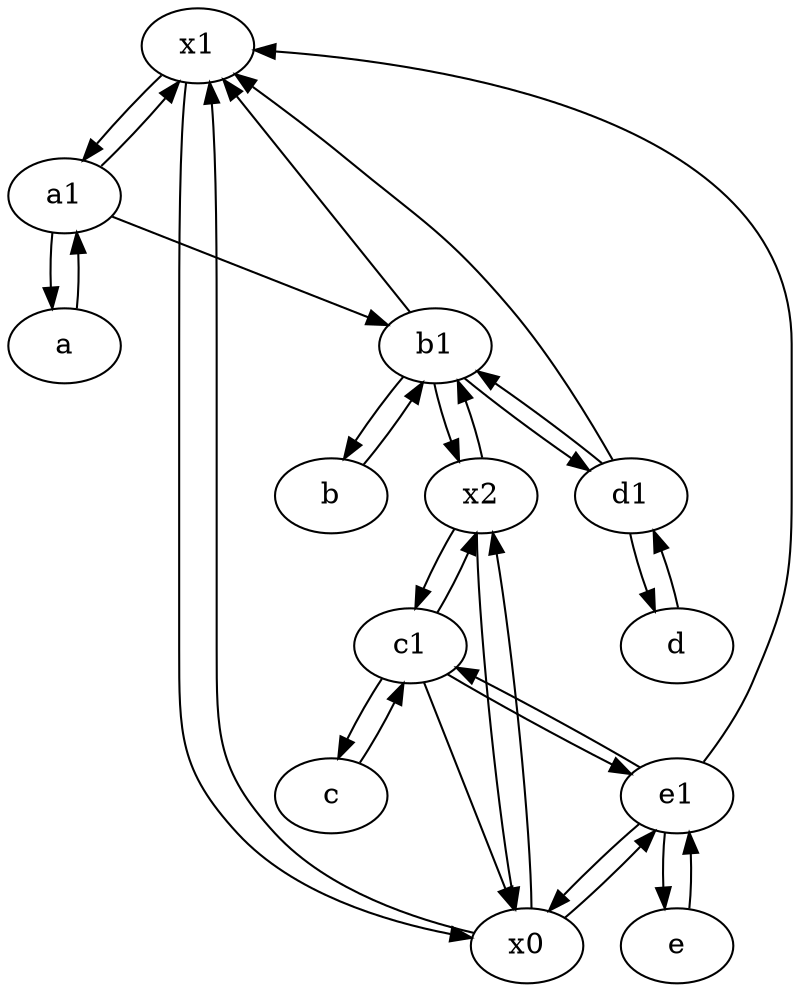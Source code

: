 digraph  {
	x1;
	c1 [pos="30,15!"];
	e1 [pos="25,45!"];
	d1 [pos="25,30!"];
	b [pos="50,20!"];
	c [pos="20,10!"];
	e [pos="30,50!"];
	a [pos="40,10!"];
	d [pos="20,30!"];
	a1 [pos="40,15!"];
	x2;
	x0;
	b1 [pos="45,20!"];
	x0 -> x2;
	x2 -> c1;
	d1 -> d;
	c1 -> x0;
	b1 -> d1;
	e1 -> e;
	x1 -> x0;
	c1 -> c;
	b -> b1;
	e1 -> c1;
	e1 -> x1;
	x2 -> b1;
	x2 -> x0;
	d -> d1;
	a1 -> a;
	b1 -> x1;
	a -> a1;
	a1 -> b1;
	c1 -> e1;
	b1 -> x2;
	x1 -> a1;
	c -> c1;
	x0 -> x1;
	e1 -> x0;
	d1 -> x1;
	x0 -> e1;
	d1 -> b1;
	e -> e1;
	b1 -> b;
	a1 -> x1;
	c1 -> x2;

	}